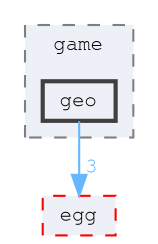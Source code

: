 digraph "source/game/geo"
{
 // LATEX_PDF_SIZE
  bgcolor="transparent";
  edge [fontname=FreeMono,fontsize=10,labelfontname=FreeMono,labelfontsize=10];
  node [fontname=FreeMono,fontsize=10,shape=box,height=0.2,width=0.4];
  compound=true
  subgraph clusterdir_9ea5017e8fa7189fb9af6fe82af05461 {
    graph [ bgcolor="#edf0f7", pencolor="grey50", label="game", fontname=FreeMono,fontsize=10 style="filled,dashed", URL="dir_9ea5017e8fa7189fb9af6fe82af05461.html",tooltip=""]
  dir_60279ab551deee43ead5f0018e1e0cee [label="geo", fillcolor="#edf0f7", color="grey25", style="filled,bold", URL="dir_60279ab551deee43ead5f0018e1e0cee.html",tooltip=""];
  }
  dir_dfa3dd376ef284b4fe91688c4c5b67ec [label="egg", fillcolor="#edf0f7", color="red", style="filled,dashed", URL="dir_dfa3dd376ef284b4fe91688c4c5b67ec.html",tooltip=""];
  dir_60279ab551deee43ead5f0018e1e0cee->dir_dfa3dd376ef284b4fe91688c4c5b67ec [headlabel="3", labeldistance=1.5 headhref="dir_000005_000002.html" color="steelblue1" fontcolor="steelblue1"];
}
